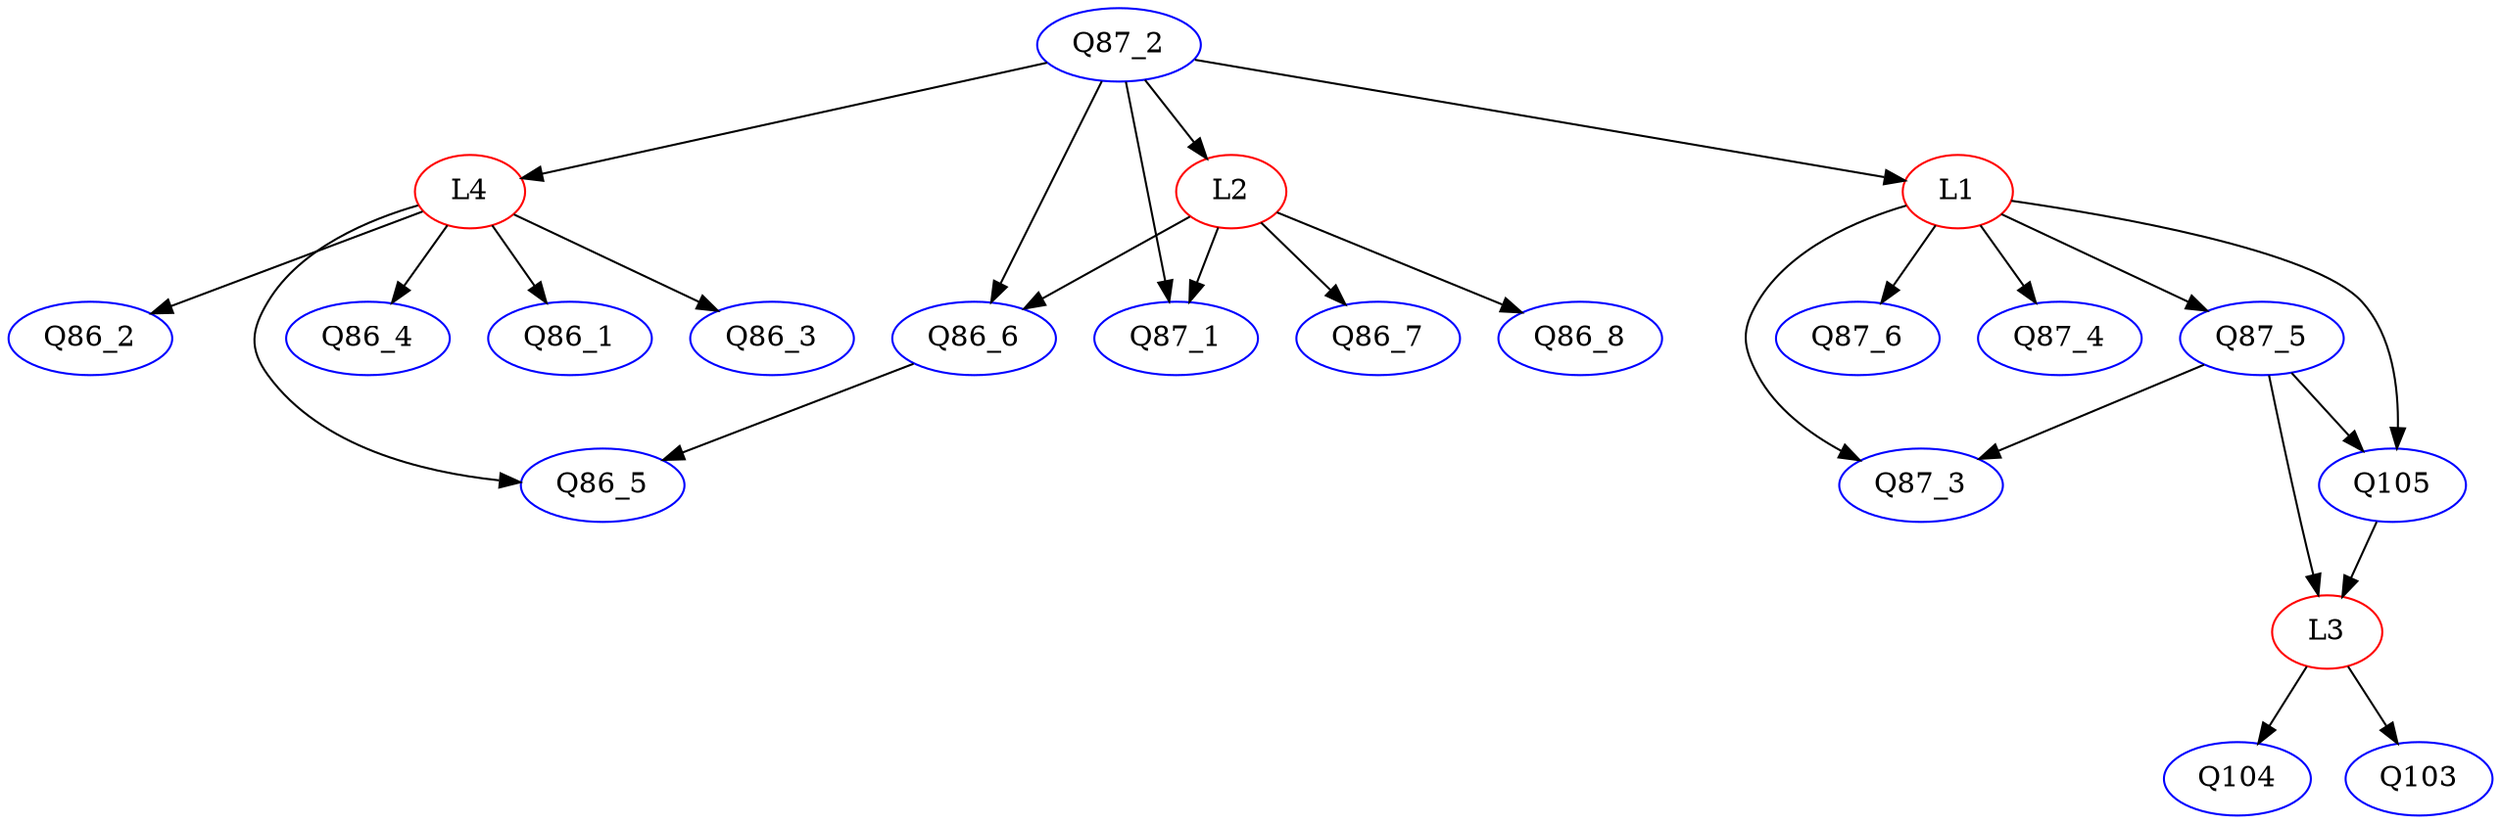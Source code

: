 digraph {
L4 [color = red]; L3 [color = red]; Q86_6 [color = blue]; Q87_2 [color = blue]; Q87_5 [color = blue]; Q87_6 [color = blue]; Q87_3 [color = blue]; Q86_1 [color = blue]; Q104 [color = blue]; Q87_1 [color = blue]; Q105 [color = blue]; Q103 [color = blue]; Q86_3 [color = blue]; L2 [color = red]; Q86_2 [color = blue]; Q86_7 [color = blue]; L1 [color = red]; Q86_8 [color = blue]; Q87_4 [color = blue]; Q86_5 [color = blue]; Q86_4 [color = blue]; 
subgraph Undirected {
edge [dir=none, color=black]
}

subgraph Directed {
edge [color=black]
Q87_5 -> L3
L1 -> Q105
L4 -> Q86_1
L4 -> Q86_5
L4 -> Q86_2
Q87_2 -> L1
Q87_2 -> L4
L2 -> Q86_7
L4 -> Q86_4
L4 -> Q86_3
L1 -> Q87_6
L2 -> Q86_8
L3 -> Q104
Q87_2 -> Q86_6
Q86_6 -> Q86_5
L1 -> Q87_4
L2 -> Q86_6
Q87_2 -> Q87_1
Q87_5 -> Q87_3
L2 -> Q87_1
Q87_2 -> L2
L3 -> Q103
L1 -> Q87_3
L1 -> Q87_5
Q105 -> L3
Q87_5 -> Q105
}

}
